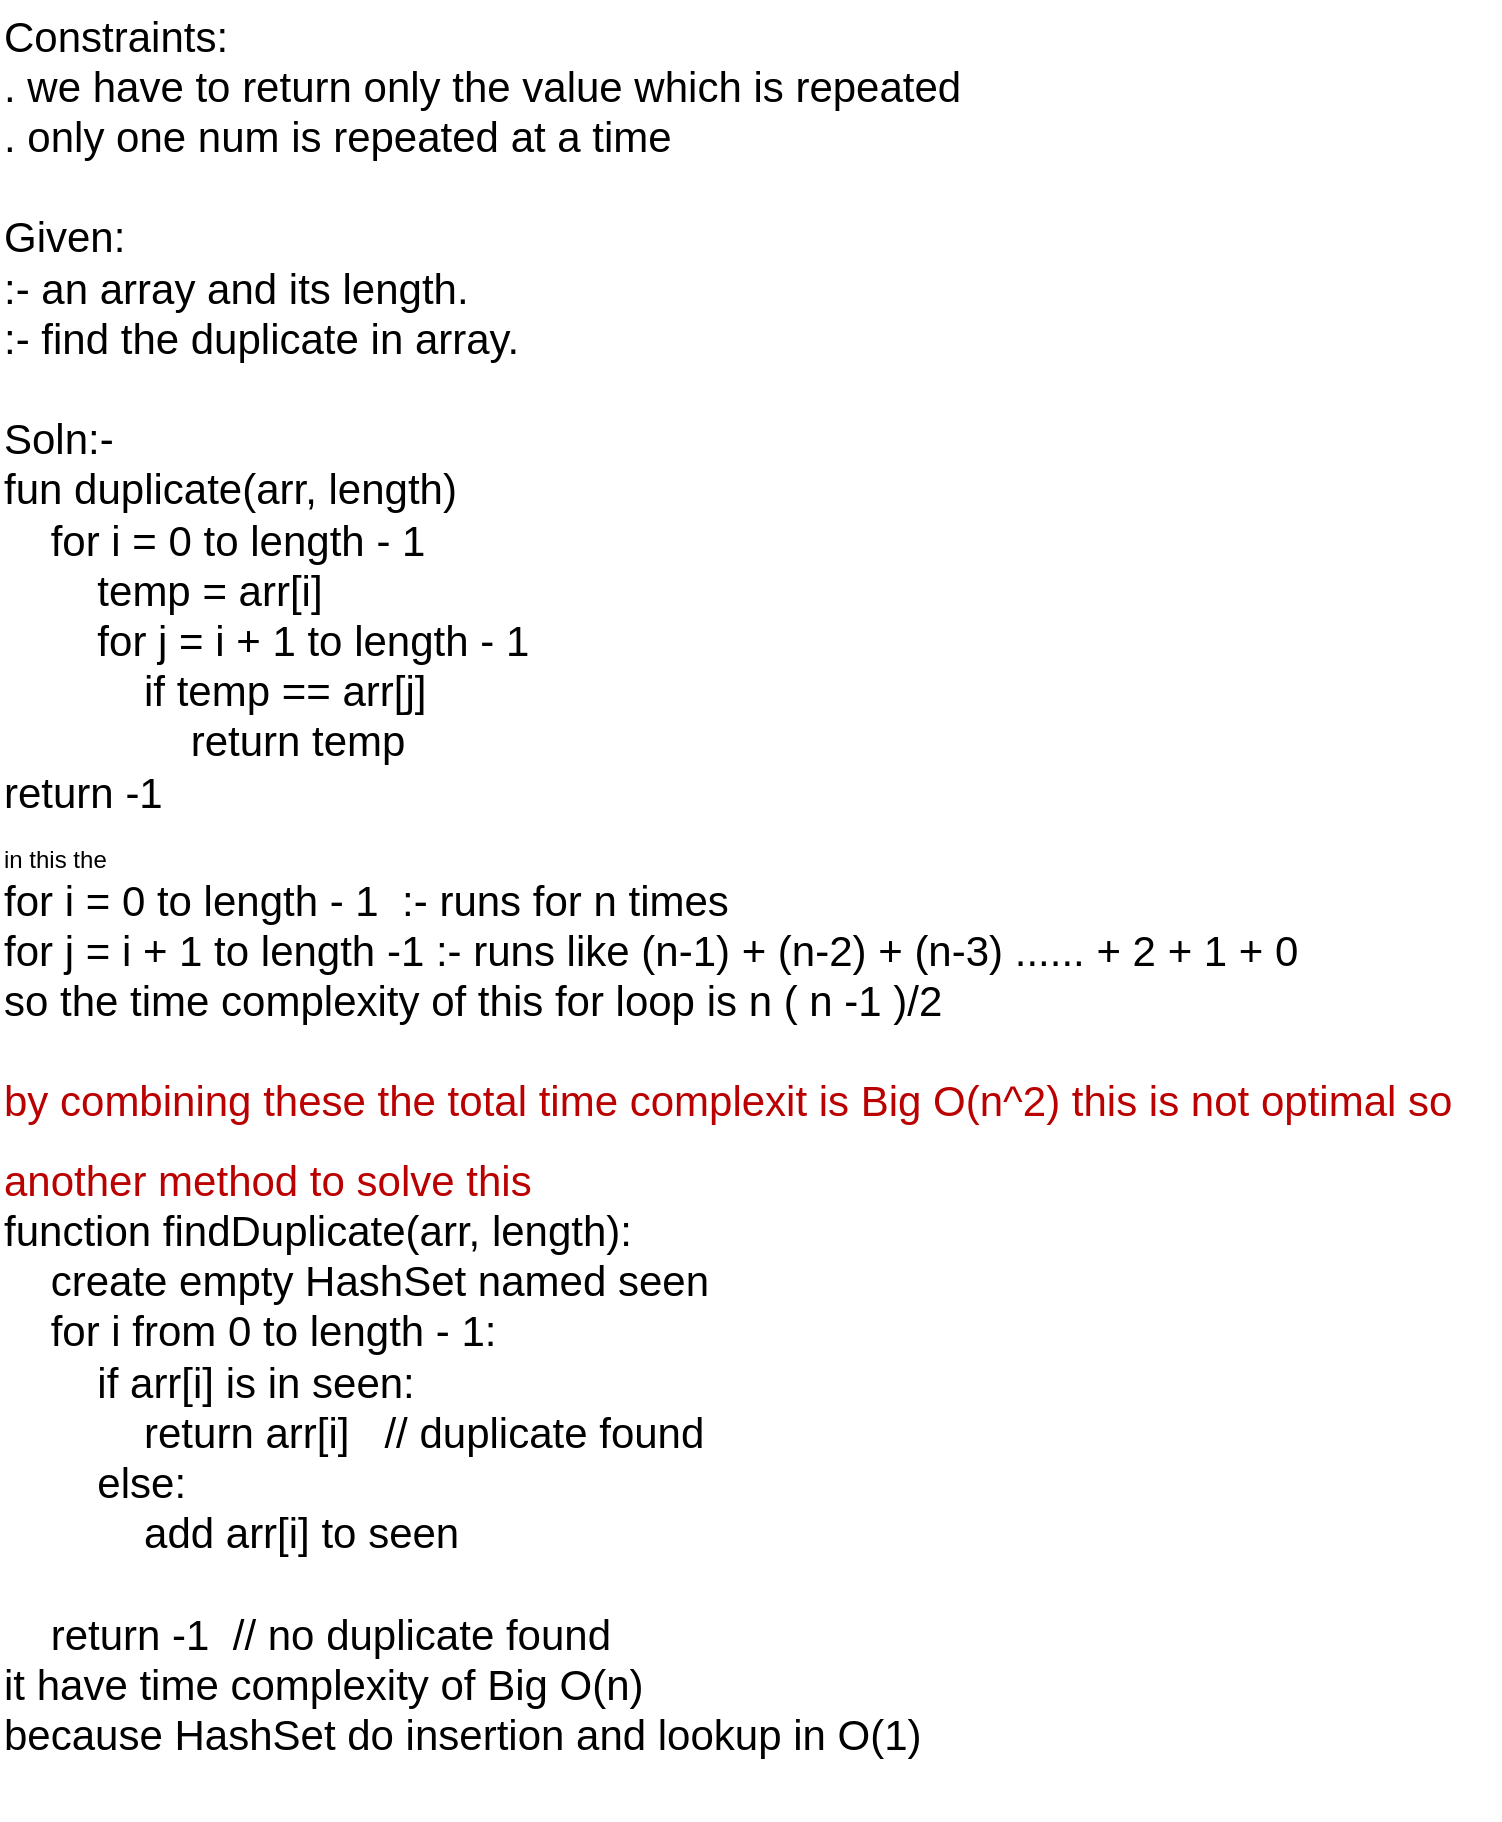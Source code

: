 <mxfile version="26.2.14">
  <diagram id="C5RBs43oDa-KdzZeNtuy" name="Page-1">
    <mxGraphModel dx="1757" dy="1681" grid="1" gridSize="10" guides="1" tooltips="1" connect="1" arrows="1" fold="1" page="1" pageScale="1" pageWidth="827" pageHeight="1169" math="0" shadow="0">
      <root>
        <mxCell id="WIyWlLk6GJQsqaUBKTNV-0" />
        <mxCell id="WIyWlLk6GJQsqaUBKTNV-1" parent="WIyWlLk6GJQsqaUBKTNV-0" />
        <mxCell id="CAXLvLkaJbBGefkNHFZP-2" value="&lt;div&gt;&lt;font style=&quot;font-size: 21px;&quot;&gt;Constraints:&lt;/font&gt;&lt;/div&gt;&lt;div&gt;&lt;font style=&quot;font-size: 21px;&quot;&gt;. we have to return only the value which is repeated&lt;/font&gt;&lt;/div&gt;&lt;div&gt;&lt;font style=&quot;font-size: 21px;&quot;&gt;. only one num is repeated at a time&lt;/font&gt;&lt;/div&gt;&lt;div&gt;&lt;font style=&quot;font-size: 21px;&quot;&gt;&lt;br&gt;&lt;/font&gt;&lt;/div&gt;&lt;div&gt;&lt;font style=&quot;font-size: 21px;&quot;&gt;Given:&lt;/font&gt;&lt;/div&gt;&lt;font style=&quot;font-size: 21px;&quot;&gt;:- an array and its length.&lt;/font&gt;&lt;div&gt;&lt;font style=&quot;font-size: 21px;&quot;&gt;:- find the duplicate in array.&lt;/font&gt;&lt;/div&gt;&lt;div&gt;&lt;font style=&quot;font-size: 21px;&quot;&gt;&lt;br&gt;&lt;/font&gt;&lt;/div&gt;&lt;div&gt;&lt;font style=&quot;font-size: 21px;&quot;&gt;Soln:-&lt;/font&gt;&lt;/div&gt;&lt;div&gt;&lt;span style=&quot;background-color: transparent; font-size: 21px; color: light-dark(rgb(0, 0, 0), rgb(255, 255, 255));&quot;&gt;fun duplicate(arr, length)&lt;/span&gt;&lt;/div&gt;&lt;div&gt;&lt;span style=&quot;font-size: 21px;&quot;&gt;&amp;nbsp; &amp;nbsp; for i = 0 to length - 1&lt;/span&gt;&lt;/div&gt;&lt;div&gt;&lt;span style=&quot;font-size: 21px;&quot;&gt;&amp;nbsp; &amp;nbsp; &amp;nbsp; &amp;nbsp; temp = arr[i]&lt;/span&gt;&lt;/div&gt;&lt;div&gt;&lt;span style=&quot;font-size: 21px;&quot;&gt;&amp;nbsp; &amp;nbsp; &amp;nbsp; &amp;nbsp; for j = i + 1 to length - 1&lt;/span&gt;&lt;/div&gt;&lt;div&gt;&lt;span style=&quot;font-size: 21px;&quot;&gt;&amp;nbsp; &amp;nbsp; &amp;nbsp; &amp;nbsp; &amp;nbsp; &amp;nbsp; if temp == arr[j]&lt;/span&gt;&lt;/div&gt;&lt;div&gt;&lt;span style=&quot;font-size: 21px;&quot;&gt;&amp;nbsp; &amp;nbsp; &amp;nbsp; &amp;nbsp; &amp;nbsp; &amp;nbsp; &amp;nbsp; &amp;nbsp; return temp&lt;/span&gt;&lt;/div&gt;&lt;div&gt;&lt;span style=&quot;font-size: 21px;&quot;&gt;return -1&lt;/span&gt;&lt;/div&gt;&lt;div&gt;&lt;br&gt;&lt;/div&gt;&lt;div&gt;in this the&amp;nbsp;&lt;br&gt;&lt;span style=&quot;font-size: 21px;&quot;&gt;for i = 0 to length - 1&amp;nbsp; :-&amp;nbsp;&lt;/span&gt;&lt;span style=&quot;font-size: 21px; background-color: transparent; color: light-dark(rgb(0, 0, 0), rgb(255, 255, 255));&quot;&gt;runs for n times&lt;/span&gt;&lt;/div&gt;&lt;div&gt;&lt;span style=&quot;font-size: 21px; background-color: transparent; color: light-dark(rgb(0, 0, 0), rgb(255, 255, 255));&quot;&gt;for j = i + 1 to length -1 :- runs like (n-1) + (n-2) + (n-3) ...... + 2 + 1 + 0&lt;/span&gt;&lt;/div&gt;&lt;div&gt;&lt;span style=&quot;font-size: 21px; background-color: transparent; color: light-dark(rgb(0, 0, 0), rgb(255, 255, 255));&quot;&gt;so the time complexity of this for loop is n ( n -1 )/2&lt;/span&gt;&lt;/div&gt;&lt;div&gt;&lt;span style=&quot;font-size: 21px; background-color: transparent; color: light-dark(rgb(0, 0, 0), rgb(255, 255, 255));&quot;&gt;&lt;br&gt;&lt;/span&gt;&lt;/div&gt;&lt;div&gt;&lt;span style=&quot;background-color: transparent;&quot;&gt;&lt;font color=&quot;rgba(0, 0, 0, 0)&quot;&gt;&lt;span style=&quot;font-size: 21px;&quot;&gt;by combining these the total time complexit is Big O(n^2) this is not optimal so&amp;nbsp;&lt;/span&gt;&lt;/font&gt;&lt;br&gt;&lt;br&gt;&lt;font color=&quot;rgba(0, 0, 0, 0)&quot;&gt;&lt;span style=&quot;font-size: 21px;&quot;&gt;another method to solve this&lt;/span&gt;&lt;/font&gt;&lt;br&gt;&lt;div style=&quot;&quot;&gt;&lt;span style=&quot;font-size: 21px;&quot;&gt;function findDuplicate(arr, length):&lt;/span&gt;&lt;/div&gt;&lt;div style=&quot;&quot;&gt;&lt;span style=&quot;font-size: 21px;&quot;&gt;&amp;nbsp; &amp;nbsp; create empty HashSet named seen&lt;/span&gt;&lt;/div&gt;&lt;div style=&quot;&quot;&gt;&lt;span style=&quot;font-size: 21px;&quot;&gt;&amp;nbsp; &amp;nbsp; for i from 0 to length - 1:&lt;/span&gt;&lt;/div&gt;&lt;div style=&quot;&quot;&gt;&lt;span style=&quot;font-size: 21px;&quot;&gt;&amp;nbsp; &amp;nbsp; &amp;nbsp; &amp;nbsp; if arr[i] is in seen:&lt;/span&gt;&lt;/div&gt;&lt;div style=&quot;&quot;&gt;&lt;span style=&quot;font-size: 21px;&quot;&gt;&amp;nbsp; &amp;nbsp; &amp;nbsp; &amp;nbsp; &amp;nbsp; &amp;nbsp; return arr[i]&amp;nbsp; &amp;nbsp;// duplicate found&lt;/span&gt;&lt;/div&gt;&lt;div style=&quot;&quot;&gt;&lt;span style=&quot;font-size: 21px;&quot;&gt;&amp;nbsp; &amp;nbsp; &amp;nbsp; &amp;nbsp; else:&lt;/span&gt;&lt;/div&gt;&lt;div style=&quot;&quot;&gt;&lt;span style=&quot;font-size: 21px;&quot;&gt;&amp;nbsp; &amp;nbsp; &amp;nbsp; &amp;nbsp; &amp;nbsp; &amp;nbsp; add arr[i] to seen&lt;/span&gt;&lt;/div&gt;&lt;div style=&quot;&quot;&gt;&lt;span style=&quot;font-size: 21px;&quot;&gt;&lt;br&gt;&lt;/span&gt;&lt;/div&gt;&lt;div style=&quot;&quot;&gt;&lt;span style=&quot;font-size: 21px;&quot;&gt;&amp;nbsp; &amp;nbsp; return -1&amp;nbsp; // no duplicate found&lt;/span&gt;&lt;/div&gt;&lt;div style=&quot;color: light-dark(rgb(0, 0, 0), rgb(255, 255, 255)); font-size: 21px;&quot;&gt;it have time complexity of Big O(n)&lt;/div&gt;&lt;div style=&quot;color: light-dark(rgb(0, 0, 0), rgb(255, 255, 255)); font-size: 21px;&quot;&gt;because HashSet do insertion and lookup in O(1)&lt;/div&gt;&lt;/span&gt;&lt;/div&gt;&lt;div&gt;&lt;span style=&quot;font-size: 21px; background-color: transparent; color: light-dark(rgb(0, 0, 0), rgb(255, 255, 255));&quot;&gt;&lt;span style=&quot;white-space: pre;&quot;&gt;&#x9;&lt;/span&gt;&lt;span style=&quot;white-space: pre;&quot;&gt;&#x9;&lt;/span&gt;&lt;br&gt;&lt;/span&gt;&lt;/div&gt;" style="text;html=1;align=left;verticalAlign=middle;resizable=0;points=[];autosize=1;strokeColor=none;fillColor=none;" vertex="1" parent="WIyWlLk6GJQsqaUBKTNV-1">
          <mxGeometry x="-630" y="-245" width="750" height="910" as="geometry" />
        </mxCell>
      </root>
    </mxGraphModel>
  </diagram>
</mxfile>
